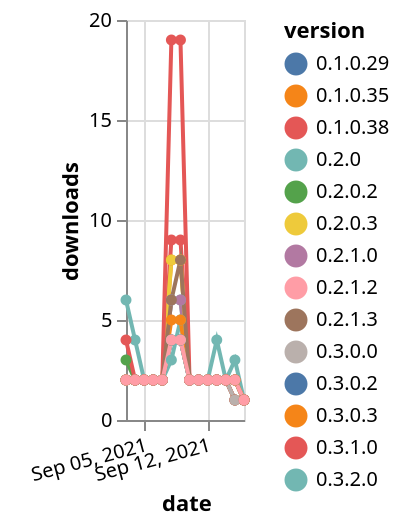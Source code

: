 {"$schema": "https://vega.github.io/schema/vega-lite/v5.json", "description": "A simple bar chart with embedded data.", "data": {"values": [{"date": "2021-09-03", "total": 2962, "delta": 2, "version": "0.2.0"}, {"date": "2021-09-04", "total": 2964, "delta": 2, "version": "0.2.0"}, {"date": "2021-09-05", "total": 2966, "delta": 2, "version": "0.2.0"}, {"date": "2021-09-06", "total": 2968, "delta": 2, "version": "0.2.0"}, {"date": "2021-09-07", "total": 2970, "delta": 2, "version": "0.2.0"}, {"date": "2021-09-08", "total": 2973, "delta": 3, "version": "0.2.0"}, {"date": "2021-09-09", "total": 2978, "delta": 5, "version": "0.2.0"}, {"date": "2021-09-10", "total": 2980, "delta": 2, "version": "0.2.0"}, {"date": "2021-09-11", "total": 2982, "delta": 2, "version": "0.2.0"}, {"date": "2021-09-12", "total": 2984, "delta": 2, "version": "0.2.0"}, {"date": "2021-09-13", "total": 2986, "delta": 2, "version": "0.2.0"}, {"date": "2021-09-14", "total": 2988, "delta": 2, "version": "0.2.0"}, {"date": "2021-09-15", "total": 2989, "delta": 1, "version": "0.2.0"}, {"date": "2021-09-16", "total": 2990, "delta": 1, "version": "0.2.0"}, {"date": "2021-09-03", "total": 3036, "delta": 2, "version": "0.3.0.2"}, {"date": "2021-09-04", "total": 3038, "delta": 2, "version": "0.3.0.2"}, {"date": "2021-09-05", "total": 3040, "delta": 2, "version": "0.3.0.2"}, {"date": "2021-09-06", "total": 3042, "delta": 2, "version": "0.3.0.2"}, {"date": "2021-09-07", "total": 3044, "delta": 2, "version": "0.3.0.2"}, {"date": "2021-09-08", "total": 3048, "delta": 4, "version": "0.3.0.2"}, {"date": "2021-09-09", "total": 3052, "delta": 4, "version": "0.3.0.2"}, {"date": "2021-09-10", "total": 3054, "delta": 2, "version": "0.3.0.2"}, {"date": "2021-09-11", "total": 3056, "delta": 2, "version": "0.3.0.2"}, {"date": "2021-09-12", "total": 3058, "delta": 2, "version": "0.3.0.2"}, {"date": "2021-09-13", "total": 3060, "delta": 2, "version": "0.3.0.2"}, {"date": "2021-09-14", "total": 3062, "delta": 2, "version": "0.3.0.2"}, {"date": "2021-09-15", "total": 3063, "delta": 1, "version": "0.3.0.2"}, {"date": "2021-09-16", "total": 3064, "delta": 1, "version": "0.3.0.2"}, {"date": "2021-09-03", "total": 3013, "delta": 2, "version": "0.1.0.29"}, {"date": "2021-09-04", "total": 3015, "delta": 2, "version": "0.1.0.29"}, {"date": "2021-09-05", "total": 3017, "delta": 2, "version": "0.1.0.29"}, {"date": "2021-09-06", "total": 3019, "delta": 2, "version": "0.1.0.29"}, {"date": "2021-09-07", "total": 3021, "delta": 2, "version": "0.1.0.29"}, {"date": "2021-09-08", "total": 3025, "delta": 4, "version": "0.1.0.29"}, {"date": "2021-09-09", "total": 3029, "delta": 4, "version": "0.1.0.29"}, {"date": "2021-09-10", "total": 3031, "delta": 2, "version": "0.1.0.29"}, {"date": "2021-09-11", "total": 3033, "delta": 2, "version": "0.1.0.29"}, {"date": "2021-09-12", "total": 3035, "delta": 2, "version": "0.1.0.29"}, {"date": "2021-09-13", "total": 3037, "delta": 2, "version": "0.1.0.29"}, {"date": "2021-09-14", "total": 3039, "delta": 2, "version": "0.1.0.29"}, {"date": "2021-09-15", "total": 3041, "delta": 2, "version": "0.1.0.29"}, {"date": "2021-09-16", "total": 3042, "delta": 1, "version": "0.1.0.29"}, {"date": "2021-09-03", "total": 181, "delta": 6, "version": "0.3.2.0"}, {"date": "2021-09-04", "total": 185, "delta": 4, "version": "0.3.2.0"}, {"date": "2021-09-05", "total": 187, "delta": 2, "version": "0.3.2.0"}, {"date": "2021-09-06", "total": 189, "delta": 2, "version": "0.3.2.0"}, {"date": "2021-09-07", "total": 191, "delta": 2, "version": "0.3.2.0"}, {"date": "2021-09-08", "total": 197, "delta": 6, "version": "0.3.2.0"}, {"date": "2021-09-09", "total": 203, "delta": 6, "version": "0.3.2.0"}, {"date": "2021-09-10", "total": 205, "delta": 2, "version": "0.3.2.0"}, {"date": "2021-09-11", "total": 207, "delta": 2, "version": "0.3.2.0"}, {"date": "2021-09-12", "total": 209, "delta": 2, "version": "0.3.2.0"}, {"date": "2021-09-13", "total": 213, "delta": 4, "version": "0.3.2.0"}, {"date": "2021-09-14", "total": 215, "delta": 2, "version": "0.3.2.0"}, {"date": "2021-09-15", "total": 218, "delta": 3, "version": "0.3.2.0"}, {"date": "2021-09-16", "total": 219, "delta": 1, "version": "0.3.2.0"}, {"date": "2021-09-03", "total": 3778, "delta": 2, "version": "0.3.0.3"}, {"date": "2021-09-04", "total": 3780, "delta": 2, "version": "0.3.0.3"}, {"date": "2021-09-05", "total": 3782, "delta": 2, "version": "0.3.0.3"}, {"date": "2021-09-06", "total": 3784, "delta": 2, "version": "0.3.0.3"}, {"date": "2021-09-07", "total": 3786, "delta": 2, "version": "0.3.0.3"}, {"date": "2021-09-08", "total": 3794, "delta": 8, "version": "0.3.0.3"}, {"date": "2021-09-09", "total": 3802, "delta": 8, "version": "0.3.0.3"}, {"date": "2021-09-10", "total": 3804, "delta": 2, "version": "0.3.0.3"}, {"date": "2021-09-11", "total": 3806, "delta": 2, "version": "0.3.0.3"}, {"date": "2021-09-12", "total": 3808, "delta": 2, "version": "0.3.0.3"}, {"date": "2021-09-13", "total": 3810, "delta": 2, "version": "0.3.0.3"}, {"date": "2021-09-14", "total": 3812, "delta": 2, "version": "0.3.0.3"}, {"date": "2021-09-15", "total": 3813, "delta": 1, "version": "0.3.0.3"}, {"date": "2021-09-16", "total": 3814, "delta": 1, "version": "0.3.0.3"}, {"date": "2021-09-03", "total": 2942, "delta": 3, "version": "0.2.0.2"}, {"date": "2021-09-04", "total": 2944, "delta": 2, "version": "0.2.0.2"}, {"date": "2021-09-05", "total": 2946, "delta": 2, "version": "0.2.0.2"}, {"date": "2021-09-06", "total": 2948, "delta": 2, "version": "0.2.0.2"}, {"date": "2021-09-07", "total": 2950, "delta": 2, "version": "0.2.0.2"}, {"date": "2021-09-08", "total": 2954, "delta": 4, "version": "0.2.0.2"}, {"date": "2021-09-09", "total": 2958, "delta": 4, "version": "0.2.0.2"}, {"date": "2021-09-10", "total": 2960, "delta": 2, "version": "0.2.0.2"}, {"date": "2021-09-11", "total": 2962, "delta": 2, "version": "0.2.0.2"}, {"date": "2021-09-12", "total": 2964, "delta": 2, "version": "0.2.0.2"}, {"date": "2021-09-13", "total": 2966, "delta": 2, "version": "0.2.0.2"}, {"date": "2021-09-14", "total": 2968, "delta": 2, "version": "0.2.0.2"}, {"date": "2021-09-15", "total": 2970, "delta": 2, "version": "0.2.0.2"}, {"date": "2021-09-16", "total": 2971, "delta": 1, "version": "0.2.0.2"}, {"date": "2021-09-03", "total": 3891, "delta": 2, "version": "0.2.1.0"}, {"date": "2021-09-04", "total": 3893, "delta": 2, "version": "0.2.1.0"}, {"date": "2021-09-05", "total": 3895, "delta": 2, "version": "0.2.1.0"}, {"date": "2021-09-06", "total": 3897, "delta": 2, "version": "0.2.1.0"}, {"date": "2021-09-07", "total": 3899, "delta": 2, "version": "0.2.1.0"}, {"date": "2021-09-08", "total": 3905, "delta": 6, "version": "0.2.1.0"}, {"date": "2021-09-09", "total": 3911, "delta": 6, "version": "0.2.1.0"}, {"date": "2021-09-10", "total": 3913, "delta": 2, "version": "0.2.1.0"}, {"date": "2021-09-11", "total": 3915, "delta": 2, "version": "0.2.1.0"}, {"date": "2021-09-12", "total": 3917, "delta": 2, "version": "0.2.1.0"}, {"date": "2021-09-13", "total": 3919, "delta": 2, "version": "0.2.1.0"}, {"date": "2021-09-14", "total": 3921, "delta": 2, "version": "0.2.1.0"}, {"date": "2021-09-15", "total": 3923, "delta": 2, "version": "0.2.1.0"}, {"date": "2021-09-16", "total": 3924, "delta": 1, "version": "0.2.1.0"}, {"date": "2021-09-03", "total": 4265, "delta": 2, "version": "0.1.0.38"}, {"date": "2021-09-04", "total": 4267, "delta": 2, "version": "0.1.0.38"}, {"date": "2021-09-05", "total": 4269, "delta": 2, "version": "0.1.0.38"}, {"date": "2021-09-06", "total": 4271, "delta": 2, "version": "0.1.0.38"}, {"date": "2021-09-07", "total": 4273, "delta": 2, "version": "0.1.0.38"}, {"date": "2021-09-08", "total": 4282, "delta": 9, "version": "0.1.0.38"}, {"date": "2021-09-09", "total": 4291, "delta": 9, "version": "0.1.0.38"}, {"date": "2021-09-10", "total": 4293, "delta": 2, "version": "0.1.0.38"}, {"date": "2021-09-11", "total": 4295, "delta": 2, "version": "0.1.0.38"}, {"date": "2021-09-12", "total": 4297, "delta": 2, "version": "0.1.0.38"}, {"date": "2021-09-13", "total": 4299, "delta": 2, "version": "0.1.0.38"}, {"date": "2021-09-14", "total": 4301, "delta": 2, "version": "0.1.0.38"}, {"date": "2021-09-15", "total": 4303, "delta": 2, "version": "0.1.0.38"}, {"date": "2021-09-16", "total": 4304, "delta": 1, "version": "0.1.0.38"}, {"date": "2021-09-03", "total": 3384, "delta": 2, "version": "0.1.0.35"}, {"date": "2021-09-04", "total": 3386, "delta": 2, "version": "0.1.0.35"}, {"date": "2021-09-05", "total": 3388, "delta": 2, "version": "0.1.0.35"}, {"date": "2021-09-06", "total": 3390, "delta": 2, "version": "0.1.0.35"}, {"date": "2021-09-07", "total": 3392, "delta": 2, "version": "0.1.0.35"}, {"date": "2021-09-08", "total": 3397, "delta": 5, "version": "0.1.0.35"}, {"date": "2021-09-09", "total": 3402, "delta": 5, "version": "0.1.0.35"}, {"date": "2021-09-10", "total": 3404, "delta": 2, "version": "0.1.0.35"}, {"date": "2021-09-11", "total": 3406, "delta": 2, "version": "0.1.0.35"}, {"date": "2021-09-12", "total": 3408, "delta": 2, "version": "0.1.0.35"}, {"date": "2021-09-13", "total": 3410, "delta": 2, "version": "0.1.0.35"}, {"date": "2021-09-14", "total": 3412, "delta": 2, "version": "0.1.0.35"}, {"date": "2021-09-15", "total": 3414, "delta": 2, "version": "0.1.0.35"}, {"date": "2021-09-16", "total": 3415, "delta": 1, "version": "0.1.0.35"}, {"date": "2021-09-03", "total": 3678, "delta": 2, "version": "0.2.0.3"}, {"date": "2021-09-04", "total": 3680, "delta": 2, "version": "0.2.0.3"}, {"date": "2021-09-05", "total": 3682, "delta": 2, "version": "0.2.0.3"}, {"date": "2021-09-06", "total": 3684, "delta": 2, "version": "0.2.0.3"}, {"date": "2021-09-07", "total": 3686, "delta": 2, "version": "0.2.0.3"}, {"date": "2021-09-08", "total": 3694, "delta": 8, "version": "0.2.0.3"}, {"date": "2021-09-09", "total": 3702, "delta": 8, "version": "0.2.0.3"}, {"date": "2021-09-10", "total": 3704, "delta": 2, "version": "0.2.0.3"}, {"date": "2021-09-11", "total": 3706, "delta": 2, "version": "0.2.0.3"}, {"date": "2021-09-12", "total": 3708, "delta": 2, "version": "0.2.0.3"}, {"date": "2021-09-13", "total": 3710, "delta": 2, "version": "0.2.0.3"}, {"date": "2021-09-14", "total": 3712, "delta": 2, "version": "0.2.0.3"}, {"date": "2021-09-15", "total": 3714, "delta": 2, "version": "0.2.0.3"}, {"date": "2021-09-16", "total": 3715, "delta": 1, "version": "0.2.0.3"}, {"date": "2021-09-03", "total": 4885, "delta": 4, "version": "0.3.1.0"}, {"date": "2021-09-04", "total": 4887, "delta": 2, "version": "0.3.1.0"}, {"date": "2021-09-05", "total": 4889, "delta": 2, "version": "0.3.1.0"}, {"date": "2021-09-06", "total": 4891, "delta": 2, "version": "0.3.1.0"}, {"date": "2021-09-07", "total": 4893, "delta": 2, "version": "0.3.1.0"}, {"date": "2021-09-08", "total": 4912, "delta": 19, "version": "0.3.1.0"}, {"date": "2021-09-09", "total": 4931, "delta": 19, "version": "0.3.1.0"}, {"date": "2021-09-10", "total": 4933, "delta": 2, "version": "0.3.1.0"}, {"date": "2021-09-11", "total": 4935, "delta": 2, "version": "0.3.1.0"}, {"date": "2021-09-12", "total": 4937, "delta": 2, "version": "0.3.1.0"}, {"date": "2021-09-13", "total": 4939, "delta": 2, "version": "0.3.1.0"}, {"date": "2021-09-14", "total": 4941, "delta": 2, "version": "0.3.1.0"}, {"date": "2021-09-15", "total": 4942, "delta": 1, "version": "0.3.1.0"}, {"date": "2021-09-16", "total": 4943, "delta": 1, "version": "0.3.1.0"}, {"date": "2021-09-03", "total": 3018, "delta": 2, "version": "0.3.0.0"}, {"date": "2021-09-04", "total": 3020, "delta": 2, "version": "0.3.0.0"}, {"date": "2021-09-05", "total": 3022, "delta": 2, "version": "0.3.0.0"}, {"date": "2021-09-06", "total": 3024, "delta": 2, "version": "0.3.0.0"}, {"date": "2021-09-07", "total": 3026, "delta": 2, "version": "0.3.0.0"}, {"date": "2021-09-08", "total": 3030, "delta": 4, "version": "0.3.0.0"}, {"date": "2021-09-09", "total": 3034, "delta": 4, "version": "0.3.0.0"}, {"date": "2021-09-10", "total": 3036, "delta": 2, "version": "0.3.0.0"}, {"date": "2021-09-11", "total": 3038, "delta": 2, "version": "0.3.0.0"}, {"date": "2021-09-12", "total": 3040, "delta": 2, "version": "0.3.0.0"}, {"date": "2021-09-13", "total": 3042, "delta": 2, "version": "0.3.0.0"}, {"date": "2021-09-14", "total": 3044, "delta": 2, "version": "0.3.0.0"}, {"date": "2021-09-15", "total": 3045, "delta": 1, "version": "0.3.0.0"}, {"date": "2021-09-16", "total": 3046, "delta": 1, "version": "0.3.0.0"}, {"date": "2021-09-03", "total": 3544, "delta": 2, "version": "0.2.1.3"}, {"date": "2021-09-04", "total": 3546, "delta": 2, "version": "0.2.1.3"}, {"date": "2021-09-05", "total": 3548, "delta": 2, "version": "0.2.1.3"}, {"date": "2021-09-06", "total": 3550, "delta": 2, "version": "0.2.1.3"}, {"date": "2021-09-07", "total": 3552, "delta": 2, "version": "0.2.1.3"}, {"date": "2021-09-08", "total": 3558, "delta": 6, "version": "0.2.1.3"}, {"date": "2021-09-09", "total": 3566, "delta": 8, "version": "0.2.1.3"}, {"date": "2021-09-10", "total": 3568, "delta": 2, "version": "0.2.1.3"}, {"date": "2021-09-11", "total": 3570, "delta": 2, "version": "0.2.1.3"}, {"date": "2021-09-12", "total": 3572, "delta": 2, "version": "0.2.1.3"}, {"date": "2021-09-13", "total": 3574, "delta": 2, "version": "0.2.1.3"}, {"date": "2021-09-14", "total": 3576, "delta": 2, "version": "0.2.1.3"}, {"date": "2021-09-15", "total": 3578, "delta": 2, "version": "0.2.1.3"}, {"date": "2021-09-16", "total": 3579, "delta": 1, "version": "0.2.1.3"}, {"date": "2021-09-03", "total": 3018, "delta": 2, "version": "0.2.1.2"}, {"date": "2021-09-04", "total": 3020, "delta": 2, "version": "0.2.1.2"}, {"date": "2021-09-05", "total": 3022, "delta": 2, "version": "0.2.1.2"}, {"date": "2021-09-06", "total": 3024, "delta": 2, "version": "0.2.1.2"}, {"date": "2021-09-07", "total": 3026, "delta": 2, "version": "0.2.1.2"}, {"date": "2021-09-08", "total": 3030, "delta": 4, "version": "0.2.1.2"}, {"date": "2021-09-09", "total": 3034, "delta": 4, "version": "0.2.1.2"}, {"date": "2021-09-10", "total": 3036, "delta": 2, "version": "0.2.1.2"}, {"date": "2021-09-11", "total": 3038, "delta": 2, "version": "0.2.1.2"}, {"date": "2021-09-12", "total": 3040, "delta": 2, "version": "0.2.1.2"}, {"date": "2021-09-13", "total": 3042, "delta": 2, "version": "0.2.1.2"}, {"date": "2021-09-14", "total": 3044, "delta": 2, "version": "0.2.1.2"}, {"date": "2021-09-15", "total": 3046, "delta": 2, "version": "0.2.1.2"}, {"date": "2021-09-16", "total": 3047, "delta": 1, "version": "0.2.1.2"}]}, "width": "container", "mark": {"type": "line", "point": {"filled": true}}, "encoding": {"x": {"field": "date", "type": "temporal", "timeUnit": "yearmonthdate", "title": "date", "axis": {"labelAngle": -15}}, "y": {"field": "delta", "type": "quantitative", "title": "downloads"}, "color": {"field": "version", "type": "nominal"}, "tooltip": {"field": "delta"}}}